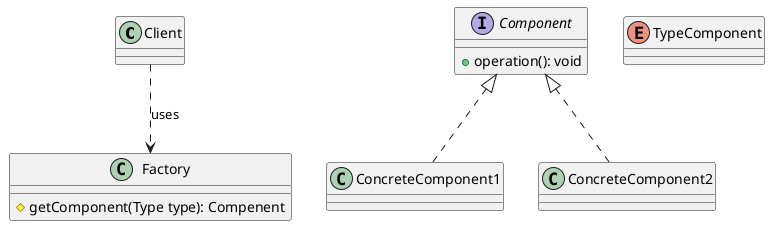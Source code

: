@startuml GenericFactory
class Client
interface Component {
     + operation(): void
}
class ConcreteComponent1
class ConcreteComponent2
class Factory {
     # getComponent(Type type): Compenent
}
enum TypeComponent

Component <|.. ConcreteComponent1
Component <|..ConcreteComponent2

Client ..> Factory : uses

@enduml[]
